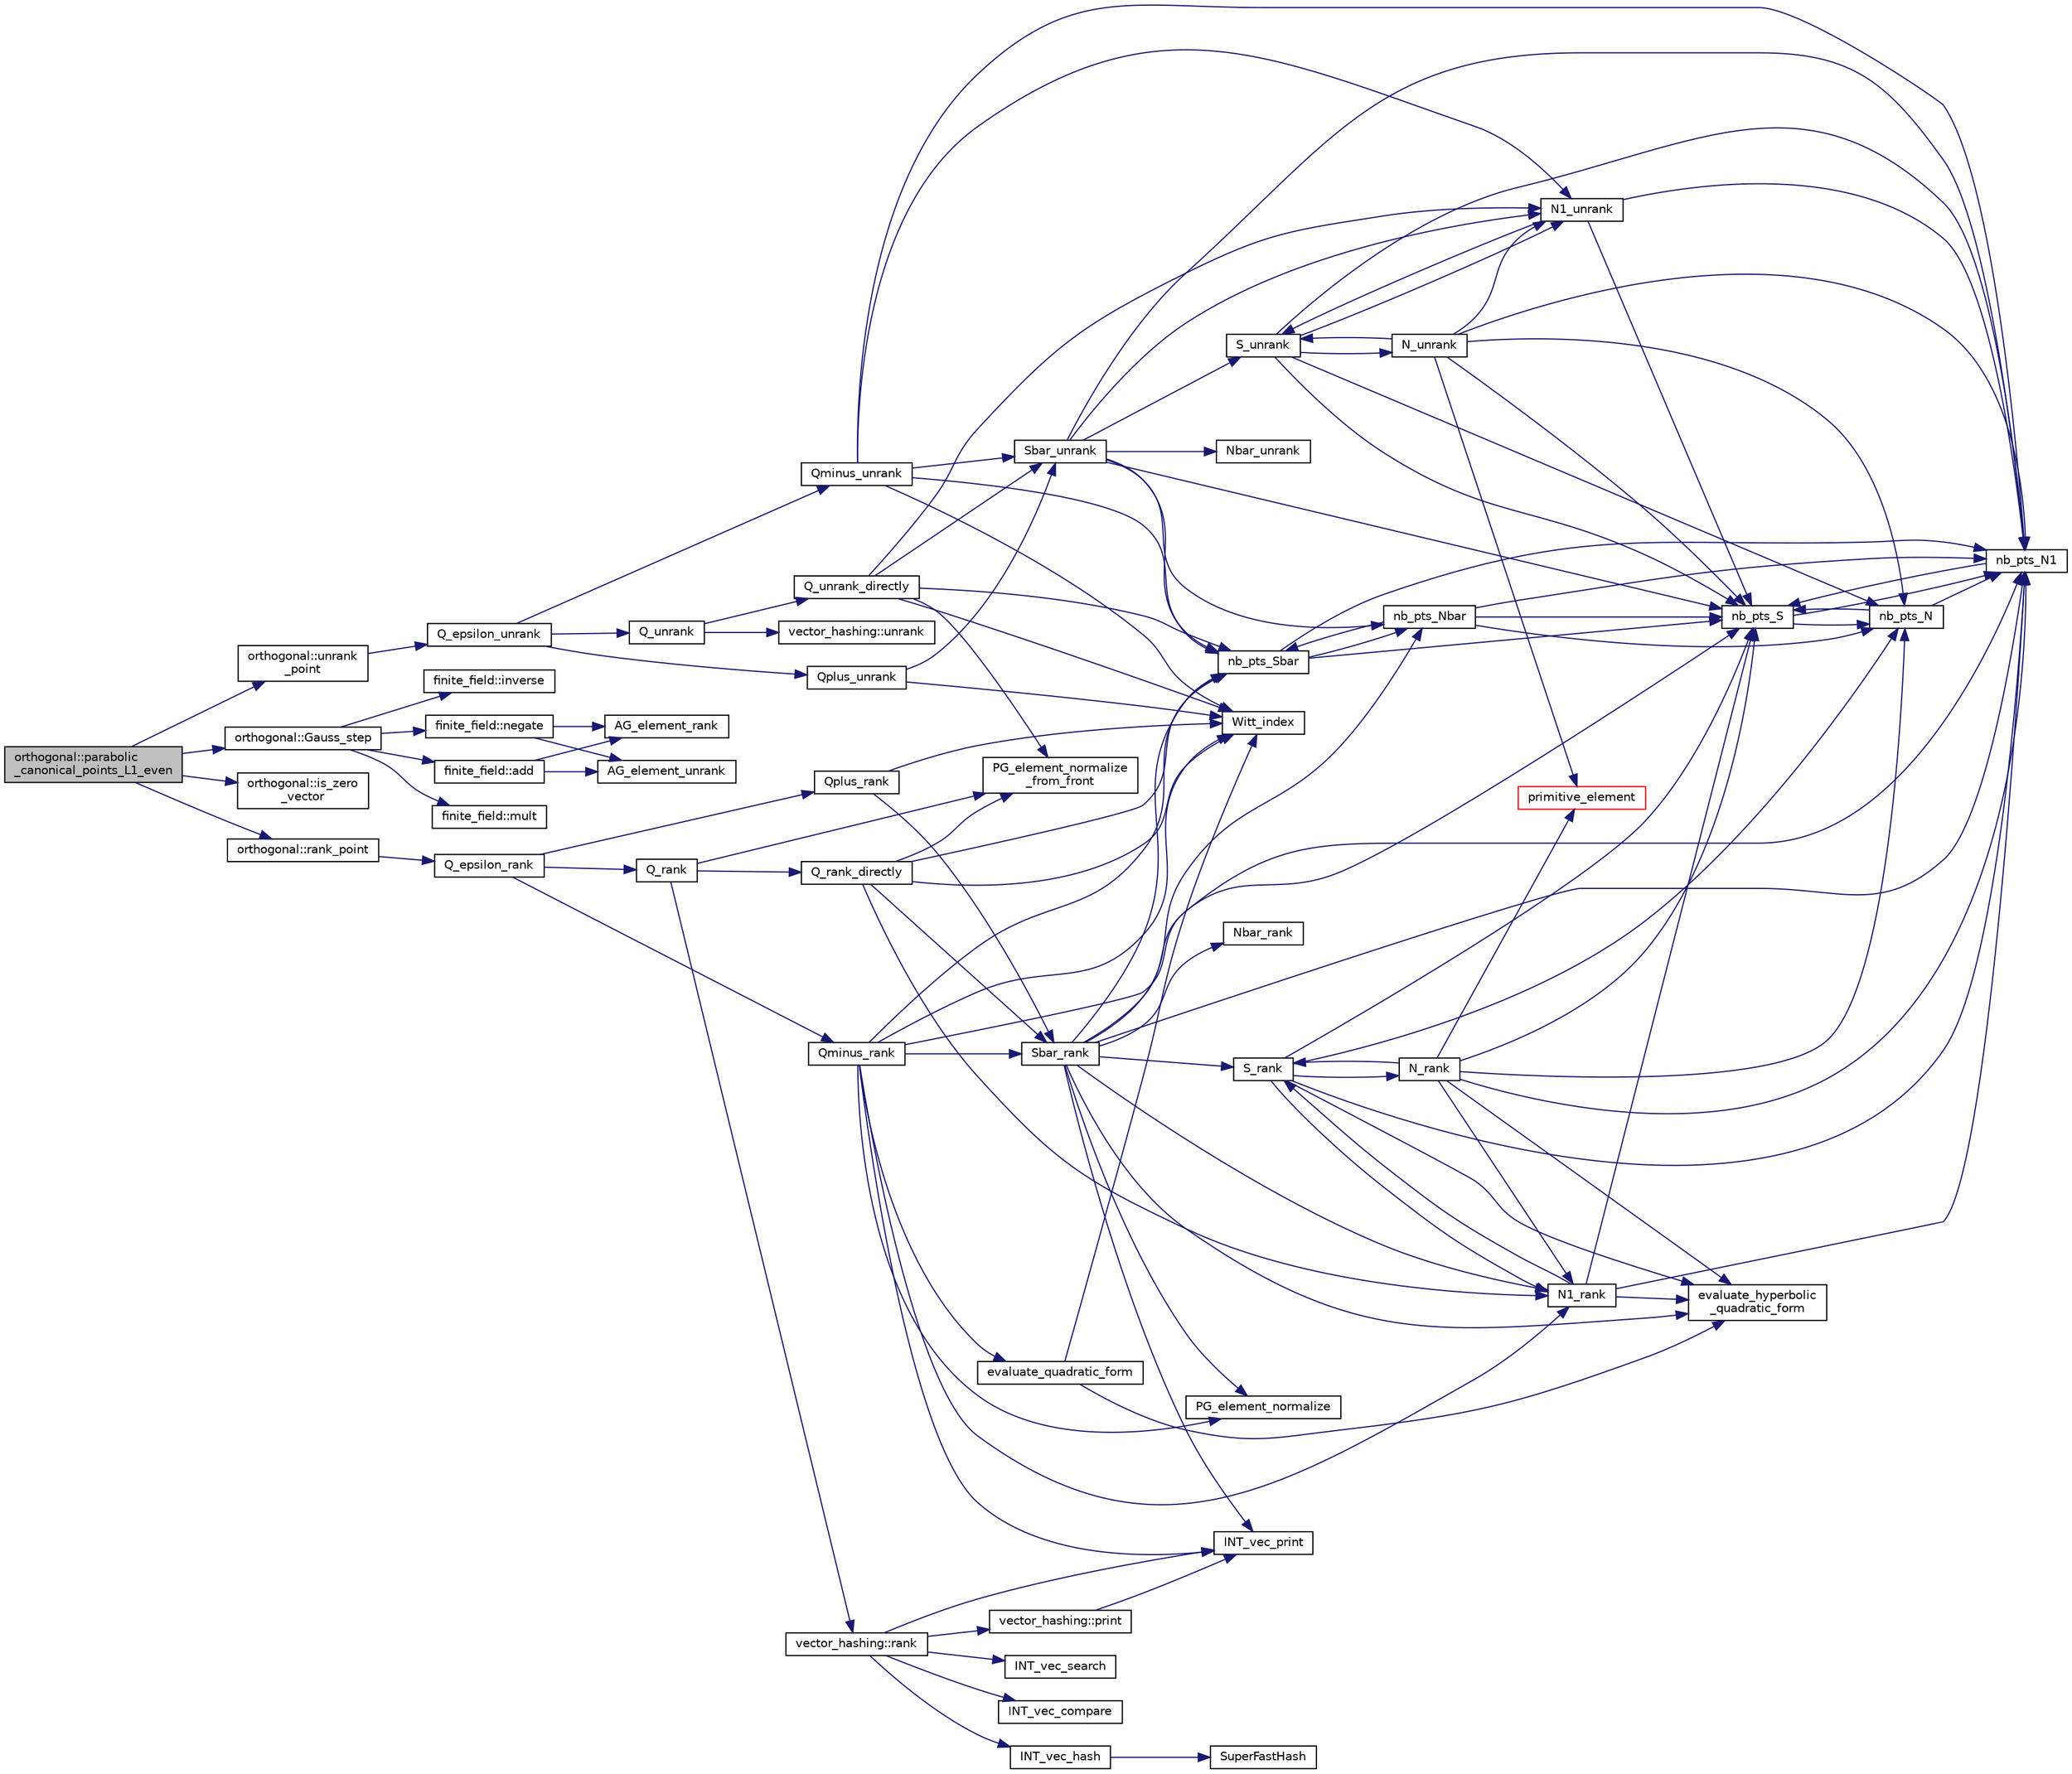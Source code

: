 digraph "orthogonal::parabolic_canonical_points_L1_even"
{
  edge [fontname="Helvetica",fontsize="10",labelfontname="Helvetica",labelfontsize="10"];
  node [fontname="Helvetica",fontsize="10",shape=record];
  rankdir="LR";
  Node12827 [label="orthogonal::parabolic\l_canonical_points_L1_even",height=0.2,width=0.4,color="black", fillcolor="grey75", style="filled", fontcolor="black"];
  Node12827 -> Node12828 [color="midnightblue",fontsize="10",style="solid",fontname="Helvetica"];
  Node12828 [label="orthogonal::unrank\l_point",height=0.2,width=0.4,color="black", fillcolor="white", style="filled",URL="$d7/daa/classorthogonal.html#ab655117100f7c66c19817b84ac5ac0a0"];
  Node12828 -> Node12829 [color="midnightblue",fontsize="10",style="solid",fontname="Helvetica"];
  Node12829 [label="Q_epsilon_unrank",height=0.2,width=0.4,color="black", fillcolor="white", style="filled",URL="$d4/d67/geometry_8h.html#af162c4d30d4a6528299e37551c353e7b"];
  Node12829 -> Node12830 [color="midnightblue",fontsize="10",style="solid",fontname="Helvetica"];
  Node12830 [label="Q_unrank",height=0.2,width=0.4,color="black", fillcolor="white", style="filled",URL="$db/da0/lib_2foundations_2geometry_2orthogonal__points_8_c.html#a6d02923d5b54ef796934e753e6f5b65b"];
  Node12830 -> Node12831 [color="midnightblue",fontsize="10",style="solid",fontname="Helvetica"];
  Node12831 [label="vector_hashing::unrank",height=0.2,width=0.4,color="black", fillcolor="white", style="filled",URL="$d8/daa/classvector__hashing.html#abbebd3a96a6d27a34b9b49af99e2ed3d"];
  Node12830 -> Node12832 [color="midnightblue",fontsize="10",style="solid",fontname="Helvetica"];
  Node12832 [label="Q_unrank_directly",height=0.2,width=0.4,color="black", fillcolor="white", style="filled",URL="$db/da0/lib_2foundations_2geometry_2orthogonal__points_8_c.html#a105e7e72249e78fcf0785c69099d90ce"];
  Node12832 -> Node12833 [color="midnightblue",fontsize="10",style="solid",fontname="Helvetica"];
  Node12833 [label="Witt_index",height=0.2,width=0.4,color="black", fillcolor="white", style="filled",URL="$db/da0/lib_2foundations_2geometry_2orthogonal__points_8_c.html#ab3483ecb9859a6758f82b5327da50534"];
  Node12832 -> Node12834 [color="midnightblue",fontsize="10",style="solid",fontname="Helvetica"];
  Node12834 [label="nb_pts_Sbar",height=0.2,width=0.4,color="black", fillcolor="white", style="filled",URL="$db/da0/lib_2foundations_2geometry_2orthogonal__points_8_c.html#a986dda26505c9934c771578b084f67cc"];
  Node12834 -> Node12835 [color="midnightblue",fontsize="10",style="solid",fontname="Helvetica"];
  Node12835 [label="nb_pts_S",height=0.2,width=0.4,color="black", fillcolor="white", style="filled",URL="$db/da0/lib_2foundations_2geometry_2orthogonal__points_8_c.html#a9bc3dec6e722644d182738102c3e04f3"];
  Node12835 -> Node12836 [color="midnightblue",fontsize="10",style="solid",fontname="Helvetica"];
  Node12836 [label="nb_pts_N",height=0.2,width=0.4,color="black", fillcolor="white", style="filled",URL="$db/da0/lib_2foundations_2geometry_2orthogonal__points_8_c.html#a93e16898c27b1d1c0a6405a7b0615ba6"];
  Node12836 -> Node12835 [color="midnightblue",fontsize="10",style="solid",fontname="Helvetica"];
  Node12836 -> Node12837 [color="midnightblue",fontsize="10",style="solid",fontname="Helvetica"];
  Node12837 [label="nb_pts_N1",height=0.2,width=0.4,color="black", fillcolor="white", style="filled",URL="$db/da0/lib_2foundations_2geometry_2orthogonal__points_8_c.html#ae0f2e1c76523db67b4ec9629ccc35bc6"];
  Node12837 -> Node12835 [color="midnightblue",fontsize="10",style="solid",fontname="Helvetica"];
  Node12835 -> Node12837 [color="midnightblue",fontsize="10",style="solid",fontname="Helvetica"];
  Node12834 -> Node12838 [color="midnightblue",fontsize="10",style="solid",fontname="Helvetica"];
  Node12838 [label="nb_pts_Nbar",height=0.2,width=0.4,color="black", fillcolor="white", style="filled",URL="$db/da0/lib_2foundations_2geometry_2orthogonal__points_8_c.html#a51b4684a176c6841fd3cd6c34c684c2c"];
  Node12838 -> Node12834 [color="midnightblue",fontsize="10",style="solid",fontname="Helvetica"];
  Node12838 -> Node12836 [color="midnightblue",fontsize="10",style="solid",fontname="Helvetica"];
  Node12838 -> Node12835 [color="midnightblue",fontsize="10",style="solid",fontname="Helvetica"];
  Node12838 -> Node12837 [color="midnightblue",fontsize="10",style="solid",fontname="Helvetica"];
  Node12834 -> Node12837 [color="midnightblue",fontsize="10",style="solid",fontname="Helvetica"];
  Node12832 -> Node12839 [color="midnightblue",fontsize="10",style="solid",fontname="Helvetica"];
  Node12839 [label="Sbar_unrank",height=0.2,width=0.4,color="black", fillcolor="white", style="filled",URL="$db/da0/lib_2foundations_2geometry_2orthogonal__points_8_c.html#a65d9b9ccfff12dd92f4f4e8360701c98"];
  Node12839 -> Node12834 [color="midnightblue",fontsize="10",style="solid",fontname="Helvetica"];
  Node12839 -> Node12835 [color="midnightblue",fontsize="10",style="solid",fontname="Helvetica"];
  Node12839 -> Node12840 [color="midnightblue",fontsize="10",style="solid",fontname="Helvetica"];
  Node12840 [label="S_unrank",height=0.2,width=0.4,color="black", fillcolor="white", style="filled",URL="$db/da0/lib_2foundations_2geometry_2orthogonal__points_8_c.html#a18964a35af25f1b4a85f4eaeb1543d92"];
  Node12840 -> Node12835 [color="midnightblue",fontsize="10",style="solid",fontname="Helvetica"];
  Node12840 -> Node12836 [color="midnightblue",fontsize="10",style="solid",fontname="Helvetica"];
  Node12840 -> Node12837 [color="midnightblue",fontsize="10",style="solid",fontname="Helvetica"];
  Node12840 -> Node12841 [color="midnightblue",fontsize="10",style="solid",fontname="Helvetica"];
  Node12841 [label="N_unrank",height=0.2,width=0.4,color="black", fillcolor="white", style="filled",URL="$db/da0/lib_2foundations_2geometry_2orthogonal__points_8_c.html#ab79724bd19da3bc1b383550113f9d7aa"];
  Node12841 -> Node12835 [color="midnightblue",fontsize="10",style="solid",fontname="Helvetica"];
  Node12841 -> Node12836 [color="midnightblue",fontsize="10",style="solid",fontname="Helvetica"];
  Node12841 -> Node12840 [color="midnightblue",fontsize="10",style="solid",fontname="Helvetica"];
  Node12841 -> Node12837 [color="midnightblue",fontsize="10",style="solid",fontname="Helvetica"];
  Node12841 -> Node12842 [color="midnightblue",fontsize="10",style="solid",fontname="Helvetica"];
  Node12842 [label="N1_unrank",height=0.2,width=0.4,color="black", fillcolor="white", style="filled",URL="$db/da0/lib_2foundations_2geometry_2orthogonal__points_8_c.html#aa9427e27f7f207c1baff3a34cc5d78cf"];
  Node12842 -> Node12835 [color="midnightblue",fontsize="10",style="solid",fontname="Helvetica"];
  Node12842 -> Node12837 [color="midnightblue",fontsize="10",style="solid",fontname="Helvetica"];
  Node12842 -> Node12840 [color="midnightblue",fontsize="10",style="solid",fontname="Helvetica"];
  Node12841 -> Node12843 [color="midnightblue",fontsize="10",style="solid",fontname="Helvetica"];
  Node12843 [label="primitive_element",height=0.2,width=0.4,color="red", fillcolor="white", style="filled",URL="$db/da0/lib_2foundations_2geometry_2orthogonal__points_8_c.html#a97350390ec02c8cd9f54751708e28768"];
  Node12840 -> Node12842 [color="midnightblue",fontsize="10",style="solid",fontname="Helvetica"];
  Node12839 -> Node12838 [color="midnightblue",fontsize="10",style="solid",fontname="Helvetica"];
  Node12839 -> Node12837 [color="midnightblue",fontsize="10",style="solid",fontname="Helvetica"];
  Node12839 -> Node12846 [color="midnightblue",fontsize="10",style="solid",fontname="Helvetica"];
  Node12846 [label="Nbar_unrank",height=0.2,width=0.4,color="black", fillcolor="white", style="filled",URL="$db/da0/lib_2foundations_2geometry_2orthogonal__points_8_c.html#ad641d8fb061c898a2c18266e263fb278"];
  Node12839 -> Node12842 [color="midnightblue",fontsize="10",style="solid",fontname="Helvetica"];
  Node12832 -> Node12847 [color="midnightblue",fontsize="10",style="solid",fontname="Helvetica"];
  Node12847 [label="PG_element_normalize\l_from_front",height=0.2,width=0.4,color="black", fillcolor="white", style="filled",URL="$d4/d67/geometry_8h.html#af675caf5f9975573455c8d93cb56bf95"];
  Node12832 -> Node12842 [color="midnightblue",fontsize="10",style="solid",fontname="Helvetica"];
  Node12829 -> Node12848 [color="midnightblue",fontsize="10",style="solid",fontname="Helvetica"];
  Node12848 [label="Qplus_unrank",height=0.2,width=0.4,color="black", fillcolor="white", style="filled",URL="$db/da0/lib_2foundations_2geometry_2orthogonal__points_8_c.html#ad50512edd586919700e033744b4a03c8"];
  Node12848 -> Node12833 [color="midnightblue",fontsize="10",style="solid",fontname="Helvetica"];
  Node12848 -> Node12839 [color="midnightblue",fontsize="10",style="solid",fontname="Helvetica"];
  Node12829 -> Node12849 [color="midnightblue",fontsize="10",style="solid",fontname="Helvetica"];
  Node12849 [label="Qminus_unrank",height=0.2,width=0.4,color="black", fillcolor="white", style="filled",URL="$db/da0/lib_2foundations_2geometry_2orthogonal__points_8_c.html#ac2dd18f435ab479095b836a483c12c7d"];
  Node12849 -> Node12833 [color="midnightblue",fontsize="10",style="solid",fontname="Helvetica"];
  Node12849 -> Node12834 [color="midnightblue",fontsize="10",style="solid",fontname="Helvetica"];
  Node12849 -> Node12839 [color="midnightblue",fontsize="10",style="solid",fontname="Helvetica"];
  Node12849 -> Node12837 [color="midnightblue",fontsize="10",style="solid",fontname="Helvetica"];
  Node12849 -> Node12842 [color="midnightblue",fontsize="10",style="solid",fontname="Helvetica"];
  Node12827 -> Node12850 [color="midnightblue",fontsize="10",style="solid",fontname="Helvetica"];
  Node12850 [label="orthogonal::Gauss_step",height=0.2,width=0.4,color="black", fillcolor="white", style="filled",URL="$d7/daa/classorthogonal.html#acc98650297e4c16a55f881780df18ff1"];
  Node12850 -> Node12851 [color="midnightblue",fontsize="10",style="solid",fontname="Helvetica"];
  Node12851 [label="finite_field::negate",height=0.2,width=0.4,color="black", fillcolor="white", style="filled",URL="$df/d5a/classfinite__field.html#aa9d798298f25d4a9262b5bc5f1733e31"];
  Node12851 -> Node12852 [color="midnightblue",fontsize="10",style="solid",fontname="Helvetica"];
  Node12852 [label="AG_element_unrank",height=0.2,width=0.4,color="black", fillcolor="white", style="filled",URL="$d4/d67/geometry_8h.html#a4a33b86c87b2879b97cfa1327abe2885"];
  Node12851 -> Node12853 [color="midnightblue",fontsize="10",style="solid",fontname="Helvetica"];
  Node12853 [label="AG_element_rank",height=0.2,width=0.4,color="black", fillcolor="white", style="filled",URL="$d4/d67/geometry_8h.html#ab2ac908d07dd8038fd996e26bdc75c17"];
  Node12850 -> Node12854 [color="midnightblue",fontsize="10",style="solid",fontname="Helvetica"];
  Node12854 [label="finite_field::mult",height=0.2,width=0.4,color="black", fillcolor="white", style="filled",URL="$df/d5a/classfinite__field.html#a24fb5917aa6d4d656fd855b7f44a13b0"];
  Node12850 -> Node12855 [color="midnightblue",fontsize="10",style="solid",fontname="Helvetica"];
  Node12855 [label="finite_field::inverse",height=0.2,width=0.4,color="black", fillcolor="white", style="filled",URL="$df/d5a/classfinite__field.html#a69f2a12c01e70b7ce2d115c5221c9cdd"];
  Node12850 -> Node12856 [color="midnightblue",fontsize="10",style="solid",fontname="Helvetica"];
  Node12856 [label="finite_field::add",height=0.2,width=0.4,color="black", fillcolor="white", style="filled",URL="$df/d5a/classfinite__field.html#a8f12328a27500f3c7be0c849ebbc9d14"];
  Node12856 -> Node12852 [color="midnightblue",fontsize="10",style="solid",fontname="Helvetica"];
  Node12856 -> Node12853 [color="midnightblue",fontsize="10",style="solid",fontname="Helvetica"];
  Node12827 -> Node12857 [color="midnightblue",fontsize="10",style="solid",fontname="Helvetica"];
  Node12857 [label="orthogonal::is_zero\l_vector",height=0.2,width=0.4,color="black", fillcolor="white", style="filled",URL="$d7/daa/classorthogonal.html#ab35d1fb0ed48ceb00d4484bf8e38f1cb"];
  Node12827 -> Node12858 [color="midnightblue",fontsize="10",style="solid",fontname="Helvetica"];
  Node12858 [label="orthogonal::rank_point",height=0.2,width=0.4,color="black", fillcolor="white", style="filled",URL="$d7/daa/classorthogonal.html#adb4f1528590a804b3c011a68c9ebf655"];
  Node12858 -> Node12859 [color="midnightblue",fontsize="10",style="solid",fontname="Helvetica"];
  Node12859 [label="Q_epsilon_rank",height=0.2,width=0.4,color="black", fillcolor="white", style="filled",URL="$d4/d67/geometry_8h.html#a0949e1151174e2988aa697cb31942e97"];
  Node12859 -> Node12860 [color="midnightblue",fontsize="10",style="solid",fontname="Helvetica"];
  Node12860 [label="Q_rank",height=0.2,width=0.4,color="black", fillcolor="white", style="filled",URL="$db/da0/lib_2foundations_2geometry_2orthogonal__points_8_c.html#ad2671f4db3224df1e22494b9d946375e"];
  Node12860 -> Node12847 [color="midnightblue",fontsize="10",style="solid",fontname="Helvetica"];
  Node12860 -> Node12861 [color="midnightblue",fontsize="10",style="solid",fontname="Helvetica"];
  Node12861 [label="vector_hashing::rank",height=0.2,width=0.4,color="black", fillcolor="white", style="filled",URL="$d8/daa/classvector__hashing.html#a4879796cc2ade5fcef891747909ec710"];
  Node12861 -> Node12862 [color="midnightblue",fontsize="10",style="solid",fontname="Helvetica"];
  Node12862 [label="INT_vec_hash",height=0.2,width=0.4,color="black", fillcolor="white", style="filled",URL="$d5/db4/io__and__os_8h.html#a2c14b1034b07b03b4df943066edeb99f"];
  Node12862 -> Node12863 [color="midnightblue",fontsize="10",style="solid",fontname="Helvetica"];
  Node12863 [label="SuperFastHash",height=0.2,width=0.4,color="black", fillcolor="white", style="filled",URL="$d5/de2/foundations_2data__structures_2data__structures_8h.html#a11d69a8cb5ac90dfb13d2e25df8eb1ce"];
  Node12861 -> Node12864 [color="midnightblue",fontsize="10",style="solid",fontname="Helvetica"];
  Node12864 [label="INT_vec_search",height=0.2,width=0.4,color="black", fillcolor="white", style="filled",URL="$d5/de2/foundations_2data__structures_2data__structures_8h.html#ad103ef2316a1f671bdb68fd9cd9ba945"];
  Node12861 -> Node12865 [color="midnightblue",fontsize="10",style="solid",fontname="Helvetica"];
  Node12865 [label="INT_vec_compare",height=0.2,width=0.4,color="black", fillcolor="white", style="filled",URL="$d5/de2/foundations_2data__structures_2data__structures_8h.html#ac1a17fca23fb4a338aef8547a4c2fded"];
  Node12861 -> Node12866 [color="midnightblue",fontsize="10",style="solid",fontname="Helvetica"];
  Node12866 [label="INT_vec_print",height=0.2,width=0.4,color="black", fillcolor="white", style="filled",URL="$df/dbf/sajeeb_8_c.html#a79a5901af0b47dd0d694109543c027fe"];
  Node12861 -> Node12867 [color="midnightblue",fontsize="10",style="solid",fontname="Helvetica"];
  Node12867 [label="vector_hashing::print",height=0.2,width=0.4,color="black", fillcolor="white", style="filled",URL="$d8/daa/classvector__hashing.html#a4954caab83535e063633dd5d27a564c5"];
  Node12867 -> Node12866 [color="midnightblue",fontsize="10",style="solid",fontname="Helvetica"];
  Node12860 -> Node12868 [color="midnightblue",fontsize="10",style="solid",fontname="Helvetica"];
  Node12868 [label="Q_rank_directly",height=0.2,width=0.4,color="black", fillcolor="white", style="filled",URL="$db/da0/lib_2foundations_2geometry_2orthogonal__points_8_c.html#a5f856abfc1a984dc77a7e21a239ab88e"];
  Node12868 -> Node12833 [color="midnightblue",fontsize="10",style="solid",fontname="Helvetica"];
  Node12868 -> Node12834 [color="midnightblue",fontsize="10",style="solid",fontname="Helvetica"];
  Node12868 -> Node12869 [color="midnightblue",fontsize="10",style="solid",fontname="Helvetica"];
  Node12869 [label="Sbar_rank",height=0.2,width=0.4,color="black", fillcolor="white", style="filled",URL="$db/da0/lib_2foundations_2geometry_2orthogonal__points_8_c.html#a9f987613e1f3dd623ce4032443a5a4a3"];
  Node12869 -> Node12870 [color="midnightblue",fontsize="10",style="solid",fontname="Helvetica"];
  Node12870 [label="PG_element_normalize",height=0.2,width=0.4,color="black", fillcolor="white", style="filled",URL="$d4/d67/geometry_8h.html#a5a4c3c1158bad6bab0d786c616bd0996"];
  Node12869 -> Node12866 [color="midnightblue",fontsize="10",style="solid",fontname="Helvetica"];
  Node12869 -> Node12834 [color="midnightblue",fontsize="10",style="solid",fontname="Helvetica"];
  Node12869 -> Node12835 [color="midnightblue",fontsize="10",style="solid",fontname="Helvetica"];
  Node12869 -> Node12871 [color="midnightblue",fontsize="10",style="solid",fontname="Helvetica"];
  Node12871 [label="S_rank",height=0.2,width=0.4,color="black", fillcolor="white", style="filled",URL="$db/da0/lib_2foundations_2geometry_2orthogonal__points_8_c.html#a3a31f4ab7622dfd1d56e995cee509faa"];
  Node12871 -> Node12835 [color="midnightblue",fontsize="10",style="solid",fontname="Helvetica"];
  Node12871 -> Node12836 [color="midnightblue",fontsize="10",style="solid",fontname="Helvetica"];
  Node12871 -> Node12837 [color="midnightblue",fontsize="10",style="solid",fontname="Helvetica"];
  Node12871 -> Node12872 [color="midnightblue",fontsize="10",style="solid",fontname="Helvetica"];
  Node12872 [label="N_rank",height=0.2,width=0.4,color="black", fillcolor="white", style="filled",URL="$db/da0/lib_2foundations_2geometry_2orthogonal__points_8_c.html#a750a27350273e325e879377a9ee17bbb"];
  Node12872 -> Node12835 [color="midnightblue",fontsize="10",style="solid",fontname="Helvetica"];
  Node12872 -> Node12836 [color="midnightblue",fontsize="10",style="solid",fontname="Helvetica"];
  Node12872 -> Node12871 [color="midnightblue",fontsize="10",style="solid",fontname="Helvetica"];
  Node12872 -> Node12873 [color="midnightblue",fontsize="10",style="solid",fontname="Helvetica"];
  Node12873 [label="evaluate_hyperbolic\l_quadratic_form",height=0.2,width=0.4,color="black", fillcolor="white", style="filled",URL="$db/da0/lib_2foundations_2geometry_2orthogonal__points_8_c.html#a5f2c422dc24d5720e7a1b36a794ba65a"];
  Node12872 -> Node12837 [color="midnightblue",fontsize="10",style="solid",fontname="Helvetica"];
  Node12872 -> Node12843 [color="midnightblue",fontsize="10",style="solid",fontname="Helvetica"];
  Node12872 -> Node12874 [color="midnightblue",fontsize="10",style="solid",fontname="Helvetica"];
  Node12874 [label="N1_rank",height=0.2,width=0.4,color="black", fillcolor="white", style="filled",URL="$db/da0/lib_2foundations_2geometry_2orthogonal__points_8_c.html#aeb5e4527dd73fce52439f30400b9946a"];
  Node12874 -> Node12835 [color="midnightblue",fontsize="10",style="solid",fontname="Helvetica"];
  Node12874 -> Node12837 [color="midnightblue",fontsize="10",style="solid",fontname="Helvetica"];
  Node12874 -> Node12871 [color="midnightblue",fontsize="10",style="solid",fontname="Helvetica"];
  Node12874 -> Node12873 [color="midnightblue",fontsize="10",style="solid",fontname="Helvetica"];
  Node12871 -> Node12873 [color="midnightblue",fontsize="10",style="solid",fontname="Helvetica"];
  Node12871 -> Node12874 [color="midnightblue",fontsize="10",style="solid",fontname="Helvetica"];
  Node12869 -> Node12838 [color="midnightblue",fontsize="10",style="solid",fontname="Helvetica"];
  Node12869 -> Node12837 [color="midnightblue",fontsize="10",style="solid",fontname="Helvetica"];
  Node12869 -> Node12875 [color="midnightblue",fontsize="10",style="solid",fontname="Helvetica"];
  Node12875 [label="Nbar_rank",height=0.2,width=0.4,color="black", fillcolor="white", style="filled",URL="$db/da0/lib_2foundations_2geometry_2orthogonal__points_8_c.html#ab1a27ed33557b959a5f02d2a4b81857a"];
  Node12869 -> Node12873 [color="midnightblue",fontsize="10",style="solid",fontname="Helvetica"];
  Node12869 -> Node12874 [color="midnightblue",fontsize="10",style="solid",fontname="Helvetica"];
  Node12868 -> Node12847 [color="midnightblue",fontsize="10",style="solid",fontname="Helvetica"];
  Node12868 -> Node12874 [color="midnightblue",fontsize="10",style="solid",fontname="Helvetica"];
  Node12859 -> Node12876 [color="midnightblue",fontsize="10",style="solid",fontname="Helvetica"];
  Node12876 [label="Qplus_rank",height=0.2,width=0.4,color="black", fillcolor="white", style="filled",URL="$db/da0/lib_2foundations_2geometry_2orthogonal__points_8_c.html#aaa1be357d007a845ce2866169d63afb7"];
  Node12876 -> Node12833 [color="midnightblue",fontsize="10",style="solid",fontname="Helvetica"];
  Node12876 -> Node12869 [color="midnightblue",fontsize="10",style="solid",fontname="Helvetica"];
  Node12859 -> Node12877 [color="midnightblue",fontsize="10",style="solid",fontname="Helvetica"];
  Node12877 [label="Qminus_rank",height=0.2,width=0.4,color="black", fillcolor="white", style="filled",URL="$db/da0/lib_2foundations_2geometry_2orthogonal__points_8_c.html#aec3e3dad3c2c12fa081edab0af2cb91a"];
  Node12877 -> Node12833 [color="midnightblue",fontsize="10",style="solid",fontname="Helvetica"];
  Node12877 -> Node12878 [color="midnightblue",fontsize="10",style="solid",fontname="Helvetica"];
  Node12878 [label="evaluate_quadratic_form",height=0.2,width=0.4,color="black", fillcolor="white", style="filled",URL="$db/da0/lib_2foundations_2geometry_2orthogonal__points_8_c.html#a4faa3ca9079fe60d4ad421506491ed6a"];
  Node12878 -> Node12833 [color="midnightblue",fontsize="10",style="solid",fontname="Helvetica"];
  Node12878 -> Node12873 [color="midnightblue",fontsize="10",style="solid",fontname="Helvetica"];
  Node12877 -> Node12866 [color="midnightblue",fontsize="10",style="solid",fontname="Helvetica"];
  Node12877 -> Node12870 [color="midnightblue",fontsize="10",style="solid",fontname="Helvetica"];
  Node12877 -> Node12869 [color="midnightblue",fontsize="10",style="solid",fontname="Helvetica"];
  Node12877 -> Node12834 [color="midnightblue",fontsize="10",style="solid",fontname="Helvetica"];
  Node12877 -> Node12837 [color="midnightblue",fontsize="10",style="solid",fontname="Helvetica"];
  Node12877 -> Node12874 [color="midnightblue",fontsize="10",style="solid",fontname="Helvetica"];
}
